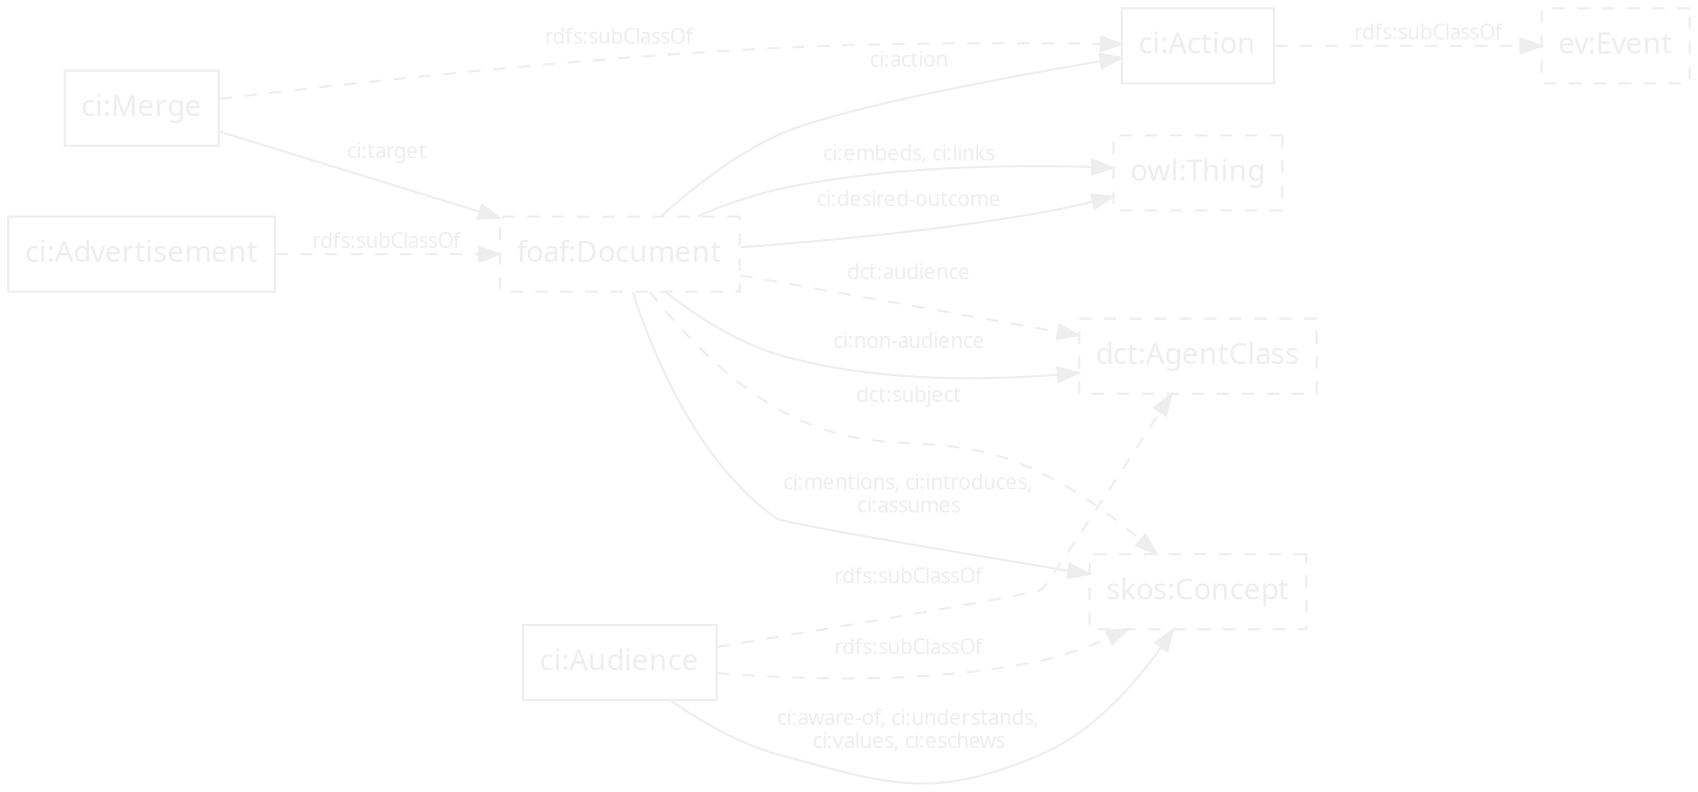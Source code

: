 digraph {
    graph [bgcolor=transparent,rankdir=LR];
    node [shape=box,color="#eeeeee",fontcolor="#eeeeee",fontname="Lucida Grande, Lucida Sans Unicode, sans-serif",target="_top"];
    edge [fontsize=10,concentrate=true,color="#eeeeee",fontcolor="#eeeeee",fontname="Lucida Grande, Lucida Sans Unicode, sans-serif"];
    subgraph {
        node [style=dashed];
        owl_Thing [label="owl:Thing",href="https://www.w3.org/TR/2012/REC-owl2-syntax-20121211/#a_Thing"];
        ev_Event [label="ev:Event",href="http://motools.sourceforge.net/event/event.html#term_Event"];
        dct_AgentClass [label="dct:AgentClass",href="http://www.dublincore.org/specifications/dublin-core/dcmi-terms/#terms-AgentClass"];
        skos_Concept [label="skos:Concept",href="https://www.w3.org/TR/skos-reference/#concepts"];
        foaf_Document [label="foaf:Document",href="http://xmlns.com/foaf/spec/#term_Document"];
    }

    ci_Action [label="ci:Action",href="https://privatealpha.com/ontology/content-inventory/1#Action"];
    ci_Advertisement [label="ci:Advertisement",href="https://privatealpha.com/ontology/content-inventory/1#Advertisement"];
    ci_Audience [label="ci:Audience",href="https://privatealpha.com/ontology/content-inventory/1#Audience"];
    ci_Merge [label="ci:Merge",href="https://privatealpha.com/ontology/content-inventory/1#Merge"];
    ci_Merge -> foaf_Document [label="ci:target"];
    foaf_Document -> ci_Action [label="ci:action"];

    foaf_Document -> skos_Concept [label="ci:mentions, ci:introduces,\nci:assumes"];
    ci_Audience -> skos_Concept [label="ci:aware-of, ci:understands,\nci:values, ci:eschews"];
    foaf_Document -> dct_AgentClass [label="ci:non-audience"];
    foaf_Document -> owl_Thing [label="ci:desired-outcome"];
    foaf_Document -> owl_Thing [label="ci:embeds, ci:links"];
    
    subgraph {
        edge [style=dashed, label="rdfs:subClassOf"];
        ci_Merge -> ci_Action -> ev_Event;
        ci_Audience -> dct_AgentClass;
        ci_Audience -> skos_Concept;
        ci_Advertisement -> foaf_Document;
    }
    subgraph {
        edge [style=dashed];
        foaf_Document -> skos_Concept [label="dct:subject"];
        foaf_Document -> dct_AgentClass [label="dct:audience"];
    }
}
